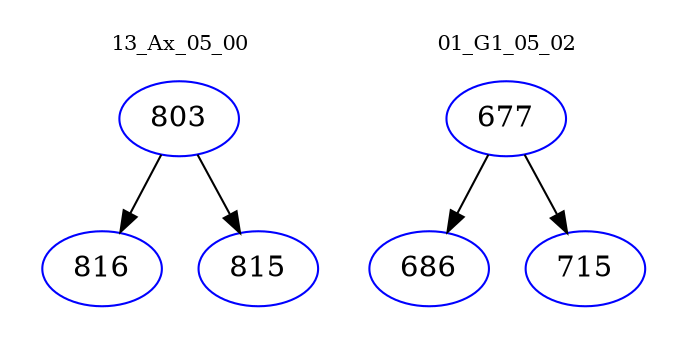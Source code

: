 digraph{
subgraph cluster_0 {
color = white
label = "13_Ax_05_00";
fontsize=10;
T0_803 [label="803", color="blue"]
T0_803 -> T0_816 [color="black"]
T0_816 [label="816", color="blue"]
T0_803 -> T0_815 [color="black"]
T0_815 [label="815", color="blue"]
}
subgraph cluster_1 {
color = white
label = "01_G1_05_02";
fontsize=10;
T1_677 [label="677", color="blue"]
T1_677 -> T1_686 [color="black"]
T1_686 [label="686", color="blue"]
T1_677 -> T1_715 [color="black"]
T1_715 [label="715", color="blue"]
}
}
